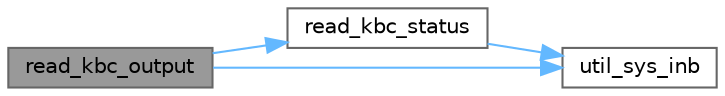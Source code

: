 digraph "read_kbc_output"
{
 // LATEX_PDF_SIZE
  bgcolor="transparent";
  edge [fontname=Helvetica,fontsize=10,labelfontname=Helvetica,labelfontsize=10];
  node [fontname=Helvetica,fontsize=10,shape=box,height=0.2,width=0.4];
  rankdir="LR";
  Node1 [label="read_kbc_output",height=0.2,width=0.4,color="gray40", fillcolor="grey60", style="filled", fontcolor="black",tooltip="Reads the output from the keyboard controller."];
  Node1 -> Node2 [color="steelblue1",style="solid"];
  Node2 [label="read_kbc_status",height=0.2,width=0.4,color="grey40", fillcolor="white", style="filled",URL="$mouse_8c.html#a56ce3da7a1cebb928912020a9e554828",tooltip="Reads the status of the keyboard controller."];
  Node2 -> Node3 [color="steelblue1",style="solid"];
  Node3 [label="util_sys_inb",height=0.2,width=0.4,color="grey40", fillcolor="white", style="filled",URL="$utils_8c.html#a79a031a8611f5b2d6afa4158e92b0fb4",tooltip="Reads from the port and transforms it into an 8 bit value."];
  Node1 -> Node3 [color="steelblue1",style="solid"];
}
